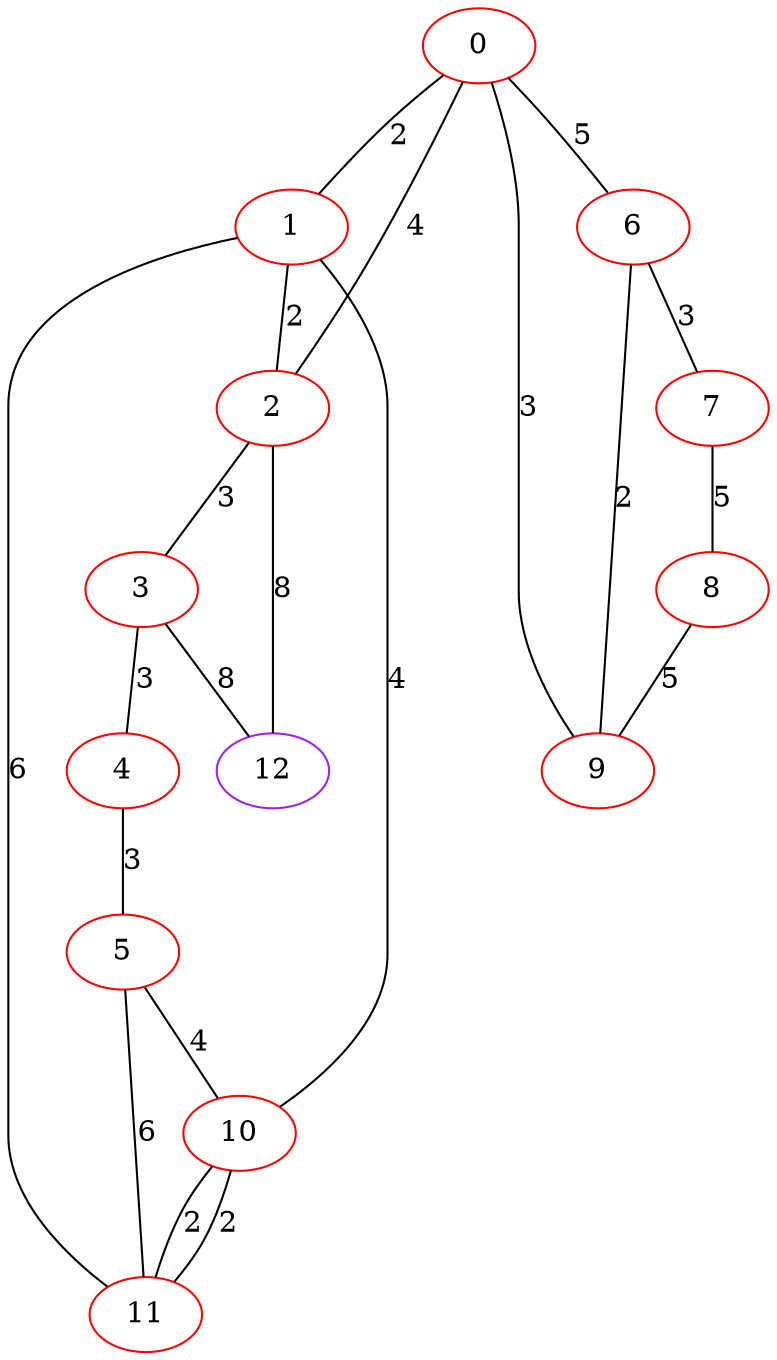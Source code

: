 graph "" {
0 [color=red, weight=1];
1 [color=red, weight=1];
2 [color=red, weight=1];
3 [color=red, weight=1];
4 [color=red, weight=1];
5 [color=red, weight=1];
6 [color=red, weight=1];
7 [color=red, weight=1];
8 [color=red, weight=1];
9 [color=red, weight=1];
10 [color=red, weight=1];
11 [color=red, weight=1];
12 [color=purple, weight=4];
0 -- 1  [key=0, label=2];
0 -- 2  [key=0, label=4];
0 -- 6  [key=0, label=5];
0 -- 9  [key=0, label=3];
1 -- 2  [key=0, label=2];
1 -- 11  [key=0, label=6];
1 -- 10  [key=0, label=4];
2 -- 3  [key=0, label=3];
2 -- 12  [key=0, label=8];
3 -- 12  [key=0, label=8];
3 -- 4  [key=0, label=3];
4 -- 5  [key=0, label=3];
5 -- 10  [key=0, label=4];
5 -- 11  [key=0, label=6];
6 -- 9  [key=0, label=2];
6 -- 7  [key=0, label=3];
7 -- 8  [key=0, label=5];
8 -- 9  [key=0, label=5];
10 -- 11  [key=0, label=2];
10 -- 11  [key=1, label=2];
}
